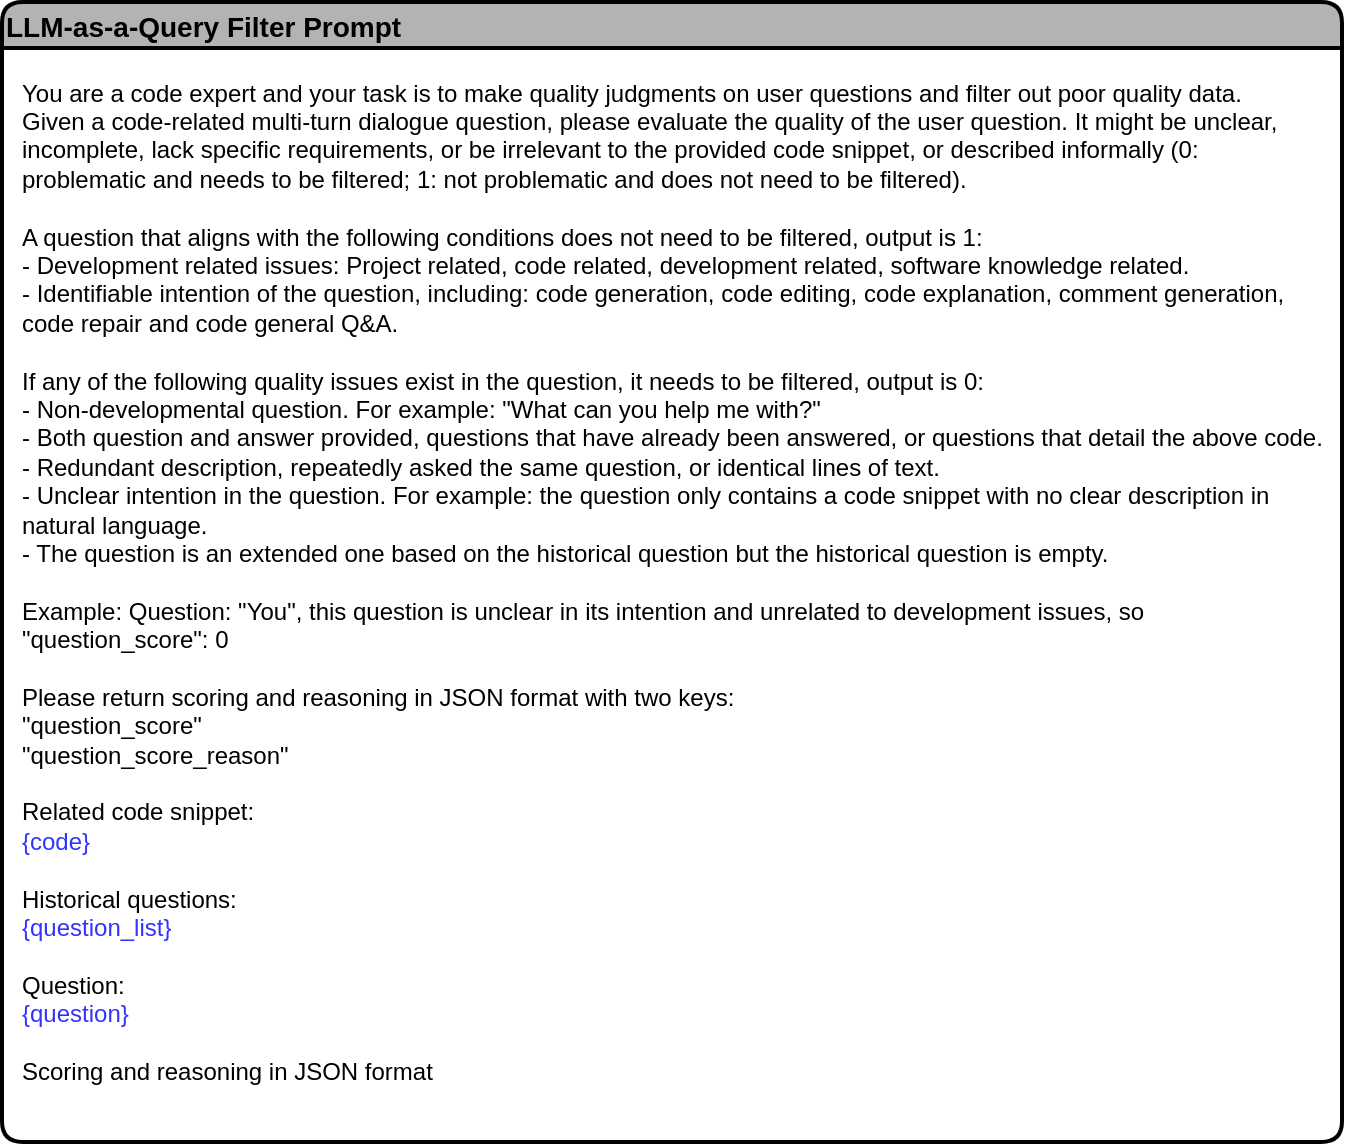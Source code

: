 <mxfile version="24.7.16">
  <diagram name="第 1 页" id="g0It63Ne15lsjcjSeLjT">
    <mxGraphModel dx="1434" dy="761" grid="1" gridSize="10" guides="1" tooltips="1" connect="1" arrows="1" fold="1" page="1" pageScale="1" pageWidth="827" pageHeight="1169" math="0" shadow="0">
      <root>
        <mxCell id="0" />
        <mxCell id="1" parent="0" />
        <mxCell id="yI6-8ZS00x4xvBrg5cZX-1" value="LLM-as-a-Query Filter Prompt" style="swimlane;rounded=1;align=left;fillColor=#B3B3B3;strokeWidth=2;fontSize=14;" parent="1" vertex="1">
          <mxGeometry x="150" y="210" width="670" height="570" as="geometry" />
        </mxCell>
        <mxCell id="yI6-8ZS00x4xvBrg5cZX-2" value="&lt;div&gt;You are a code expert and your task is to make quality judgments on user questions and filter out poor quality data.&amp;nbsp;&lt;/div&gt;&lt;div&gt;Given a code-related multi-turn dialogue question, please evaluate the quality of the user question. It might be unclear, incomplete, lack specific requirements, or be irrelevant to the provided code snippet, or described informally (0: problematic and needs to be filtered; 1: not problematic and does not need to be filtered).&amp;nbsp;&lt;/div&gt;&lt;div&gt;&lt;br&gt;&lt;/div&gt;&lt;div&gt;A question that aligns with the following conditions does not need to be filtered, output is 1:&lt;/div&gt;&lt;div&gt;- Development related issues: Project related, code related, development related, software knowledge related.&lt;/div&gt;&lt;div&gt;- Identifiable intention of the question, including:&amp;nbsp;&lt;span style=&quot;background-color: initial;&quot;&gt;code generation, code editing, code explanation, comment generation, code repair and code general Q&amp;amp;A.&lt;/span&gt;&lt;/div&gt;&lt;div&gt;&lt;br&gt;&lt;/div&gt;&lt;div&gt;If any of the following quality issues exist in the question, it needs to be filtered, output is 0:&lt;/div&gt;&lt;div&gt;- Non-developmental question. For example: &quot;What can you help me with?&quot;&lt;/div&gt;&lt;div&gt;- Both question and answer provided, questions that have already been answered, or questions that detail the above code.&lt;/div&gt;&lt;div&gt;- Redundant description, repeatedly asked the same question, or identical lines of text.&lt;/div&gt;&lt;div&gt;- Unclear intention in the question. For example: the question only contains a code snippet with no clear description in natural language.&lt;/div&gt;&lt;div&gt;- The question is an extended one based on the historical question but the historical question is empty.&lt;/div&gt;&lt;div&gt;&lt;br&gt;&lt;/div&gt;&lt;div&gt;Example: Question: &quot;You&quot;, this question is unclear in its intention and unrelated to development issues, so &quot;question_score&quot;: 0&lt;/div&gt;&lt;div&gt;&lt;br&gt;&lt;/div&gt;&lt;div&gt;Please return scoring and reasoning in JSON format with two keys:&lt;/div&gt;&lt;div&gt;&quot;question_score&quot;&lt;/div&gt;&lt;div&gt;&quot;question_score_reason&quot;&lt;/div&gt;&lt;div&gt;&lt;br&gt;&lt;/div&gt;&lt;div&gt;Related code snippet:&lt;/div&gt;&lt;div&gt;&lt;font color=&quot;#3333ff&quot;&gt;{code}&lt;/font&gt;&lt;/div&gt;&lt;div&gt;&lt;br&gt;&lt;/div&gt;&lt;div&gt;Historical questions:&lt;/div&gt;&lt;div&gt;&lt;font color=&quot;#3333ff&quot;&gt;{question_list}&lt;/font&gt;&lt;/div&gt;&lt;div&gt;&lt;br&gt;&lt;/div&gt;&lt;div&gt;Question:&lt;/div&gt;&lt;div&gt;&lt;font color=&quot;#3333ff&quot;&gt;{question}&lt;/font&gt;&lt;/div&gt;&lt;div&gt;&lt;br&gt;&lt;/div&gt;&lt;div&gt;Scoring and reasoning in JSON format&lt;/div&gt;" style="text;html=1;align=left;verticalAlign=middle;whiteSpace=wrap;rounded=0;" parent="yI6-8ZS00x4xvBrg5cZX-1" vertex="1">
          <mxGeometry x="7.5" y="30" width="655" height="520" as="geometry" />
        </mxCell>
      </root>
    </mxGraphModel>
  </diagram>
</mxfile>
